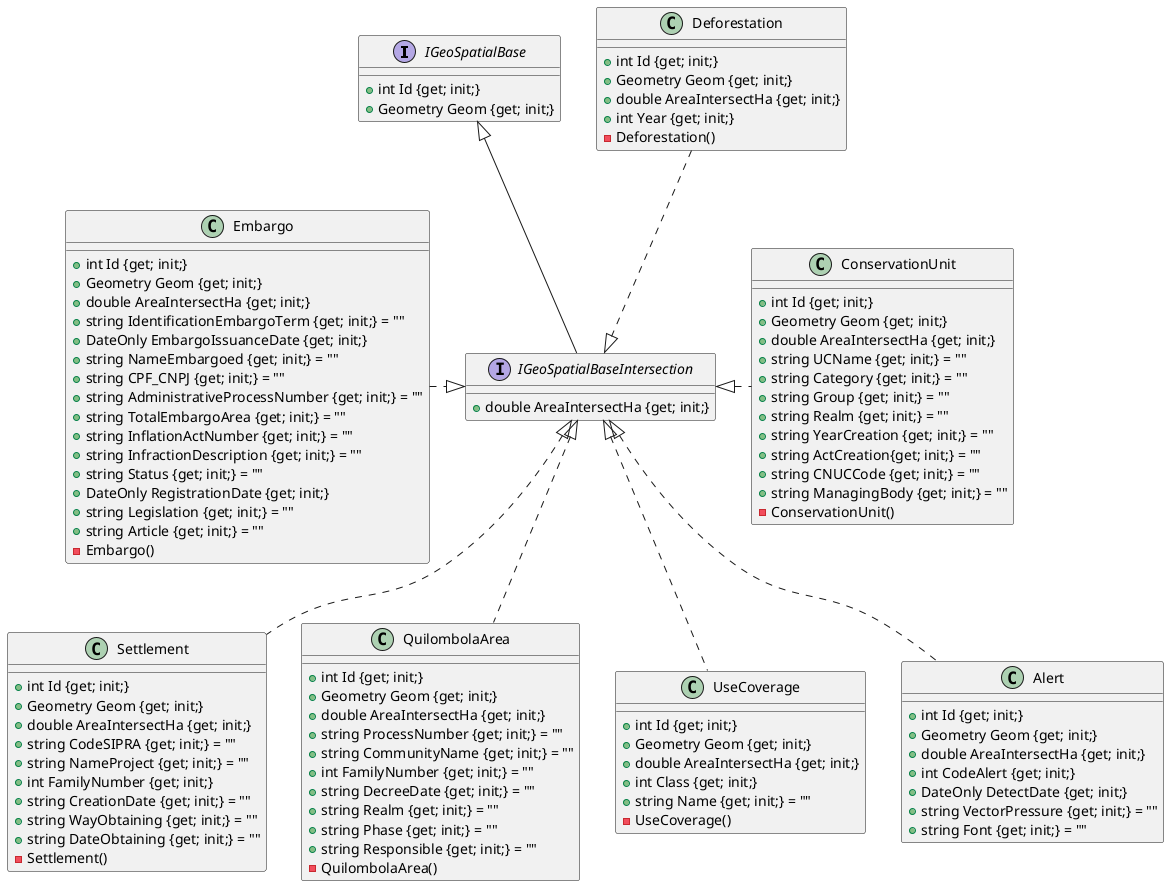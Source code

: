 @startuml

interface IGeoSpatialBase {
    {method} +int Id {get; init;}
    {method} +Geometry Geom {get; init;}
}

interface IGeoSpatialBaseIntersection extends IGeoSpatialBase {
    {method} +double AreaIntersectHa {get; init;}
}

class Deforestation {
    {method} +int Id {get; init;}
    {method} +Geometry Geom {get; init;}
    {method} +double AreaIntersectHa {get; init;}
    {method} +int Year {get; init;}
    {method} -Deforestation()
}

class Settlement implements IGeoSpatialBaseIntersection {
    {method} +int Id {get; init;}
    {method} +Geometry Geom {get; init;}
    {method} +double AreaIntersectHa {get; init;}
    {method} +string CodeSIPRA {get; init;} = ""
    {method} +string NameProject {get; init;} = ""
    {method} +int FamilyNumber {get; init;}
    {method} +string CreationDate {get; init;} = ""
    {method} +string WayObtaining {get; init;} = ""
    {method} +string DateObtaining {get; init;} = ""
    -Settlement()
}

class ConservationUnit{
    {method} +int Id {get; init;}
    {method} +Geometry Geom {get; init;}
    {method} +double AreaIntersectHa {get; init;}
    {method} +string UCName {get; init;} = ""
    {method} +string Category {get; init;} = ""
    {method} +string Group {get; init;} = ""
    {method} +string Realm {get; init;} = ""
    {method} +string YearCreation {get; init;} = ""
    {method} +string ActCreation{get; init;} = ""
    {method} +string CNUCCode {get; init;} = ""
    {method} +string ManagingBody {get; init;} = ""
    {method} -ConservationUnit()
}

class QuilombolaArea implements IGeoSpatialBaseIntersection{
    {method} +int Id {get; init;}
    {method} +Geometry Geom {get; init;}
    {method} +double AreaIntersectHa {get; init;}
    {method} +string ProcessNumber {get; init;} = ""
    {method} +string CommunityName {get; init;} = ""
    {method} +int FamilyNumber {get; init;} = ""
    {method} +string DecreeDate {get; init;} = ""
    {method} +string Realm {get; init;} = ""
    {method} +string Phase {get; init;} = ""
    {method} +string Responsible {get; init;} = ""
    {method} -QuilombolaArea()
}

class UseCoverage implements IGeoSpatialBaseIntersection{
    {method} +int Id {get; init;}
    {method} +Geometry Geom {get; init;}
    {method} +double AreaIntersectHa {get; init;}
    {method} +int Class {get; init;}
    {method} +string Name {get; init;} = ""
    {method} -UseCoverage()
}

class Embargo{
    {method} +int Id {get; init;}
    {method} +Geometry Geom {get; init;}
    {method} +double AreaIntersectHa {get; init;}
    {method} +string IdentificationEmbargoTerm {get; init;} = ""
    {method} +DateOnly EmbargoIssuanceDate {get; init;}
    {method} +string NameEmbargoed {get; init;} = ""
    {method} +string CPF_CNPJ {get; init;} = ""
    {method} +string AdministrativeProcessNumber {get; init;} = ""
    {method} +string TotalEmbargoArea {get; init;} = ""
    {method} +string InflationActNumber {get; init;} = ""
    {method} +string InfractionDescription {get; init;} = ""
    {method} +string Status {get; init;} = ""
    {method} +DateOnly RegistrationDate {get; init;}
    {method} +string Legislation {get; init;} = ""
    {method} +string Article {get; init;} = ""
    -Embargo()
}

class Alert implements IGeoSpatialBaseIntersection{
    {method} +int Id {get; init;}
    {method} +Geometry Geom {get; init;}
    {method} +double AreaIntersectHa {get; init;}
    {method} +int CodeAlert {get; init;}
    {method} +DateOnly DetectDate {get; init;}
    {method} +string VectorPressure {get; init;} = ""
    {method} +string Font {get; init;} = ""
}

Embargo ..right|> IGeoSpatialBaseIntersection 
Deforestation ..down|> IGeoSpatialBaseIntersection
ConservationUnit ..left|> IGeoSpatialBaseIntersection
@enduml

